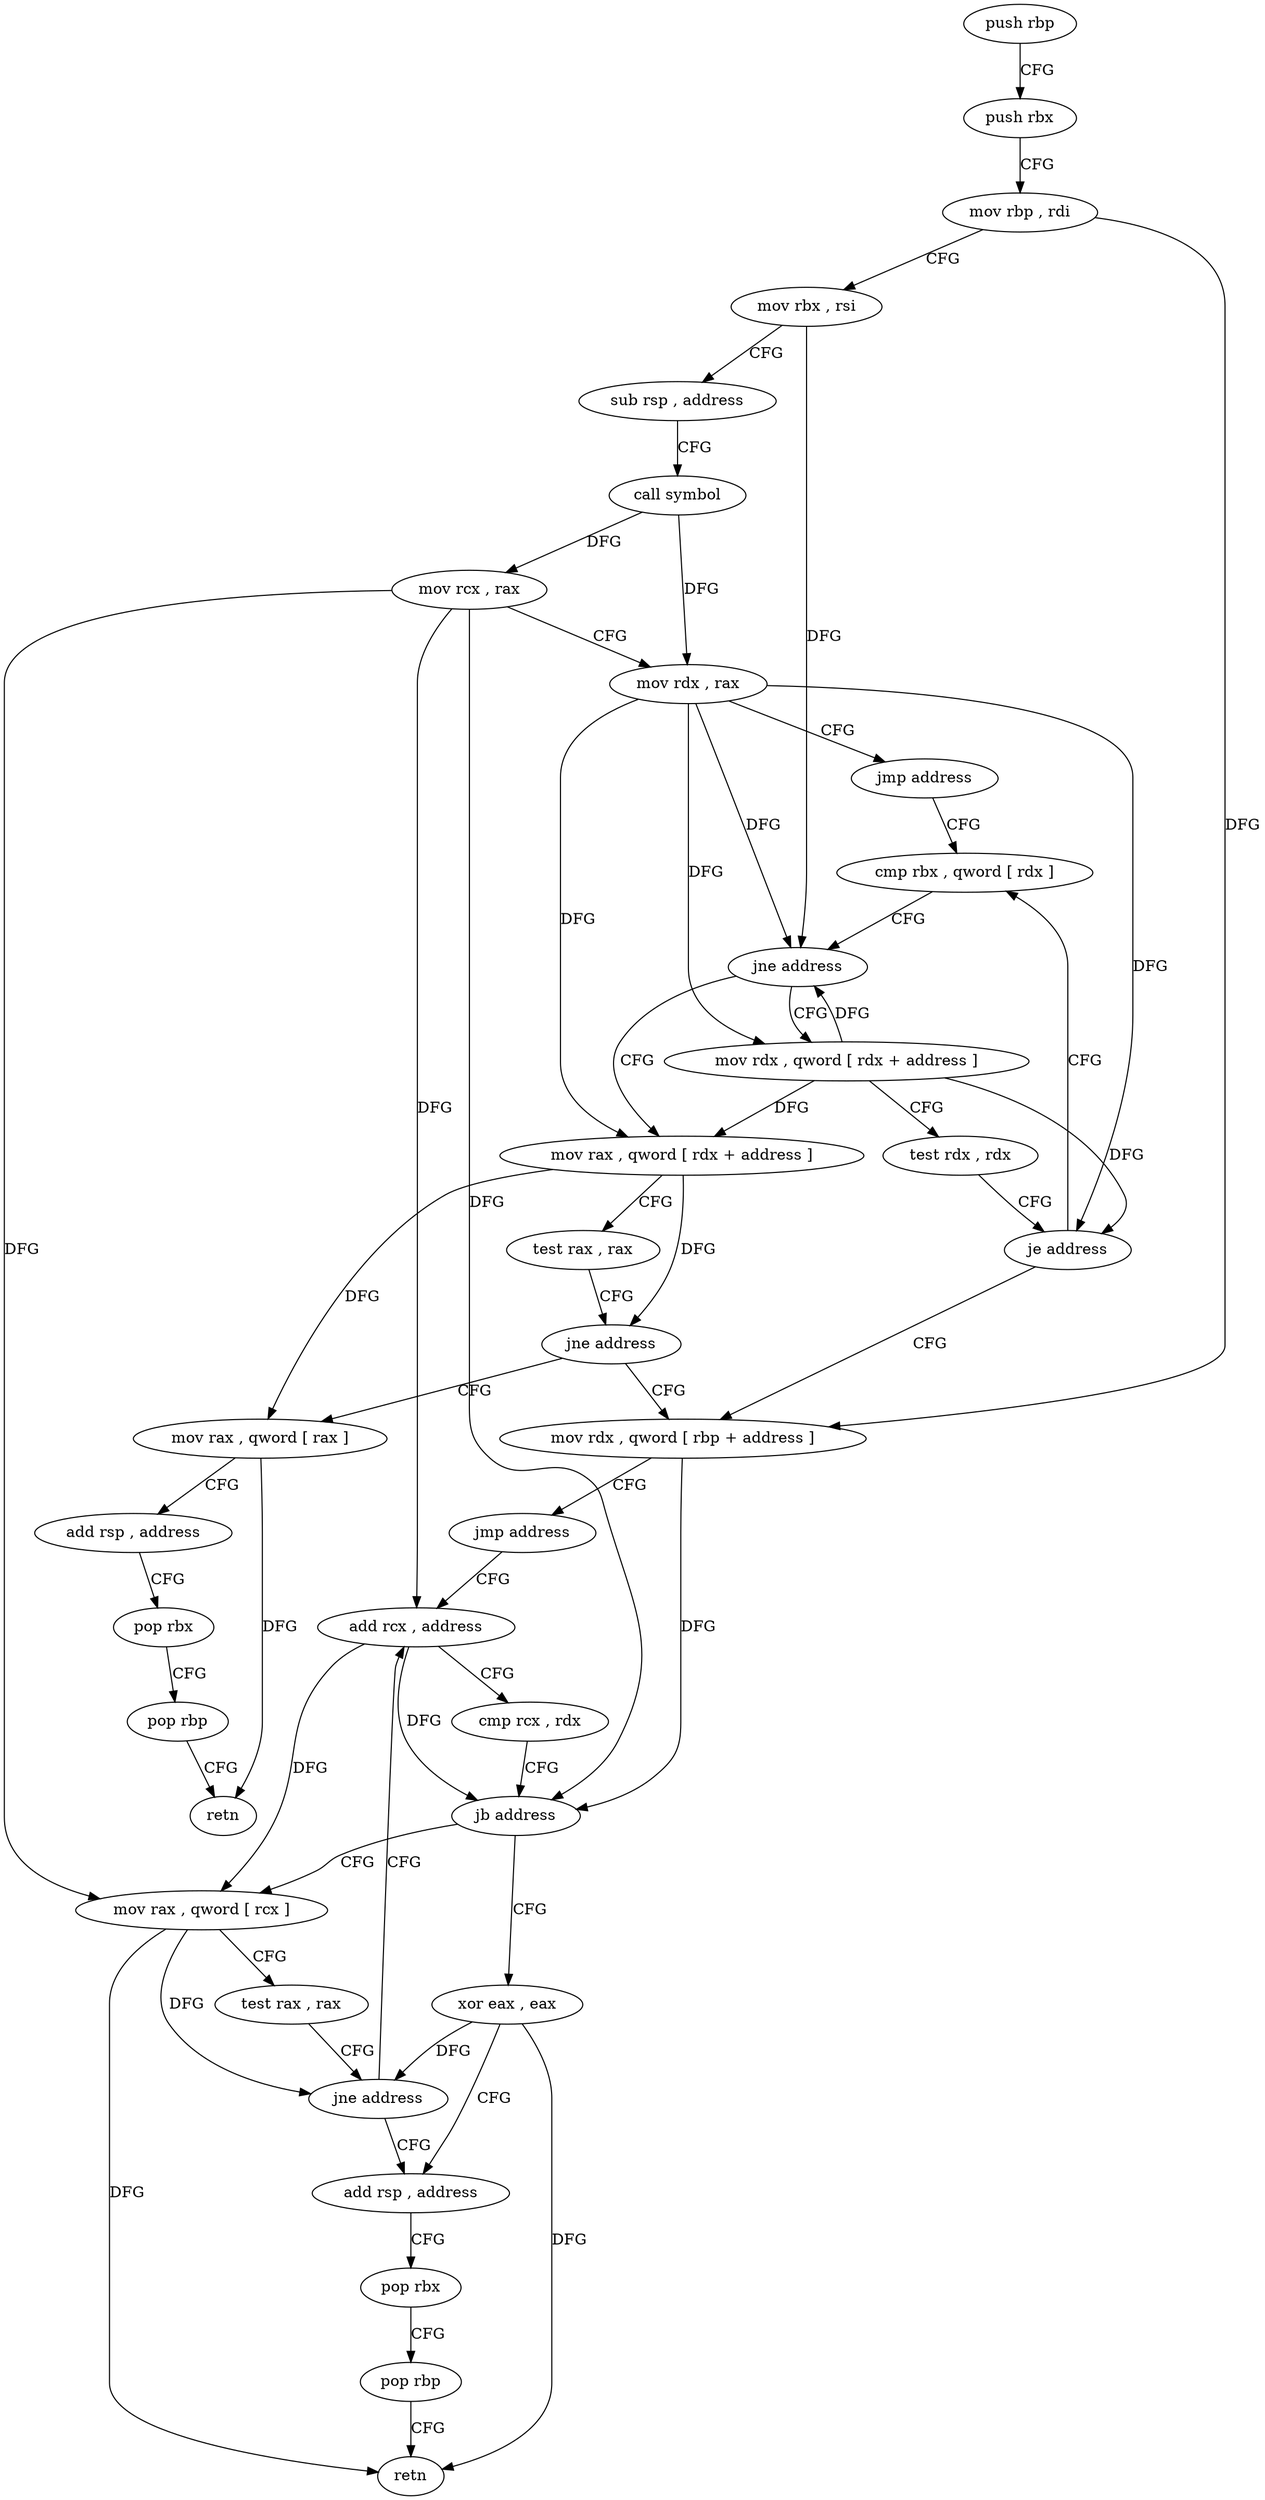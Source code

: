 digraph "func" {
"4280848" [label = "push rbp" ]
"4280849" [label = "push rbx" ]
"4280850" [label = "mov rbp , rdi" ]
"4280853" [label = "mov rbx , rsi" ]
"4280856" [label = "sub rsp , address" ]
"4280860" [label = "call symbol" ]
"4280865" [label = "mov rcx , rax" ]
"4280868" [label = "mov rdx , rax" ]
"4280871" [label = "jmp address" ]
"4280889" [label = "cmp rbx , qword [ rdx ]" ]
"4280892" [label = "jne address" ]
"4280880" [label = "mov rdx , qword [ rdx + address ]" ]
"4280894" [label = "mov rax , qword [ rdx + address ]" ]
"4280884" [label = "test rdx , rdx" ]
"4280887" [label = "je address" ]
"4280903" [label = "mov rdx , qword [ rbp + address ]" ]
"4280898" [label = "test rax , rax" ]
"4280901" [label = "jne address" ]
"4280938" [label = "mov rax , qword [ rax ]" ]
"4280907" [label = "jmp address" ]
"4280920" [label = "add rcx , address" ]
"4280941" [label = "add rsp , address" ]
"4280945" [label = "pop rbx" ]
"4280946" [label = "pop rbp" ]
"4280947" [label = "retn" ]
"4280924" [label = "cmp rcx , rdx" ]
"4280927" [label = "jb address" ]
"4280912" [label = "mov rax , qword [ rcx ]" ]
"4280929" [label = "xor eax , eax" ]
"4280915" [label = "test rax , rax" ]
"4280918" [label = "jne address" ]
"4280931" [label = "add rsp , address" ]
"4280935" [label = "pop rbx" ]
"4280936" [label = "pop rbp" ]
"4280937" [label = "retn" ]
"4280848" -> "4280849" [ label = "CFG" ]
"4280849" -> "4280850" [ label = "CFG" ]
"4280850" -> "4280853" [ label = "CFG" ]
"4280850" -> "4280903" [ label = "DFG" ]
"4280853" -> "4280856" [ label = "CFG" ]
"4280853" -> "4280892" [ label = "DFG" ]
"4280856" -> "4280860" [ label = "CFG" ]
"4280860" -> "4280865" [ label = "DFG" ]
"4280860" -> "4280868" [ label = "DFG" ]
"4280865" -> "4280868" [ label = "CFG" ]
"4280865" -> "4280920" [ label = "DFG" ]
"4280865" -> "4280927" [ label = "DFG" ]
"4280865" -> "4280912" [ label = "DFG" ]
"4280868" -> "4280871" [ label = "CFG" ]
"4280868" -> "4280892" [ label = "DFG" ]
"4280868" -> "4280880" [ label = "DFG" ]
"4280868" -> "4280887" [ label = "DFG" ]
"4280868" -> "4280894" [ label = "DFG" ]
"4280871" -> "4280889" [ label = "CFG" ]
"4280889" -> "4280892" [ label = "CFG" ]
"4280892" -> "4280880" [ label = "CFG" ]
"4280892" -> "4280894" [ label = "CFG" ]
"4280880" -> "4280884" [ label = "CFG" ]
"4280880" -> "4280892" [ label = "DFG" ]
"4280880" -> "4280887" [ label = "DFG" ]
"4280880" -> "4280894" [ label = "DFG" ]
"4280894" -> "4280898" [ label = "CFG" ]
"4280894" -> "4280901" [ label = "DFG" ]
"4280894" -> "4280938" [ label = "DFG" ]
"4280884" -> "4280887" [ label = "CFG" ]
"4280887" -> "4280903" [ label = "CFG" ]
"4280887" -> "4280889" [ label = "CFG" ]
"4280903" -> "4280907" [ label = "CFG" ]
"4280903" -> "4280927" [ label = "DFG" ]
"4280898" -> "4280901" [ label = "CFG" ]
"4280901" -> "4280938" [ label = "CFG" ]
"4280901" -> "4280903" [ label = "CFG" ]
"4280938" -> "4280941" [ label = "CFG" ]
"4280938" -> "4280947" [ label = "DFG" ]
"4280907" -> "4280920" [ label = "CFG" ]
"4280920" -> "4280924" [ label = "CFG" ]
"4280920" -> "4280927" [ label = "DFG" ]
"4280920" -> "4280912" [ label = "DFG" ]
"4280941" -> "4280945" [ label = "CFG" ]
"4280945" -> "4280946" [ label = "CFG" ]
"4280946" -> "4280947" [ label = "CFG" ]
"4280924" -> "4280927" [ label = "CFG" ]
"4280927" -> "4280912" [ label = "CFG" ]
"4280927" -> "4280929" [ label = "CFG" ]
"4280912" -> "4280915" [ label = "CFG" ]
"4280912" -> "4280918" [ label = "DFG" ]
"4280912" -> "4280937" [ label = "DFG" ]
"4280929" -> "4280931" [ label = "CFG" ]
"4280929" -> "4280918" [ label = "DFG" ]
"4280929" -> "4280937" [ label = "DFG" ]
"4280915" -> "4280918" [ label = "CFG" ]
"4280918" -> "4280931" [ label = "CFG" ]
"4280918" -> "4280920" [ label = "CFG" ]
"4280931" -> "4280935" [ label = "CFG" ]
"4280935" -> "4280936" [ label = "CFG" ]
"4280936" -> "4280937" [ label = "CFG" ]
}

